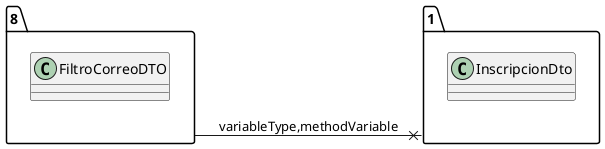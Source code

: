 @startuml 
allow_mixing
left to right direction
package "8"{
class FiltroCorreoDTO

}
package "1"{
class InscripcionDto

}
"8" --x "1":variableType,methodVariable
@enduml